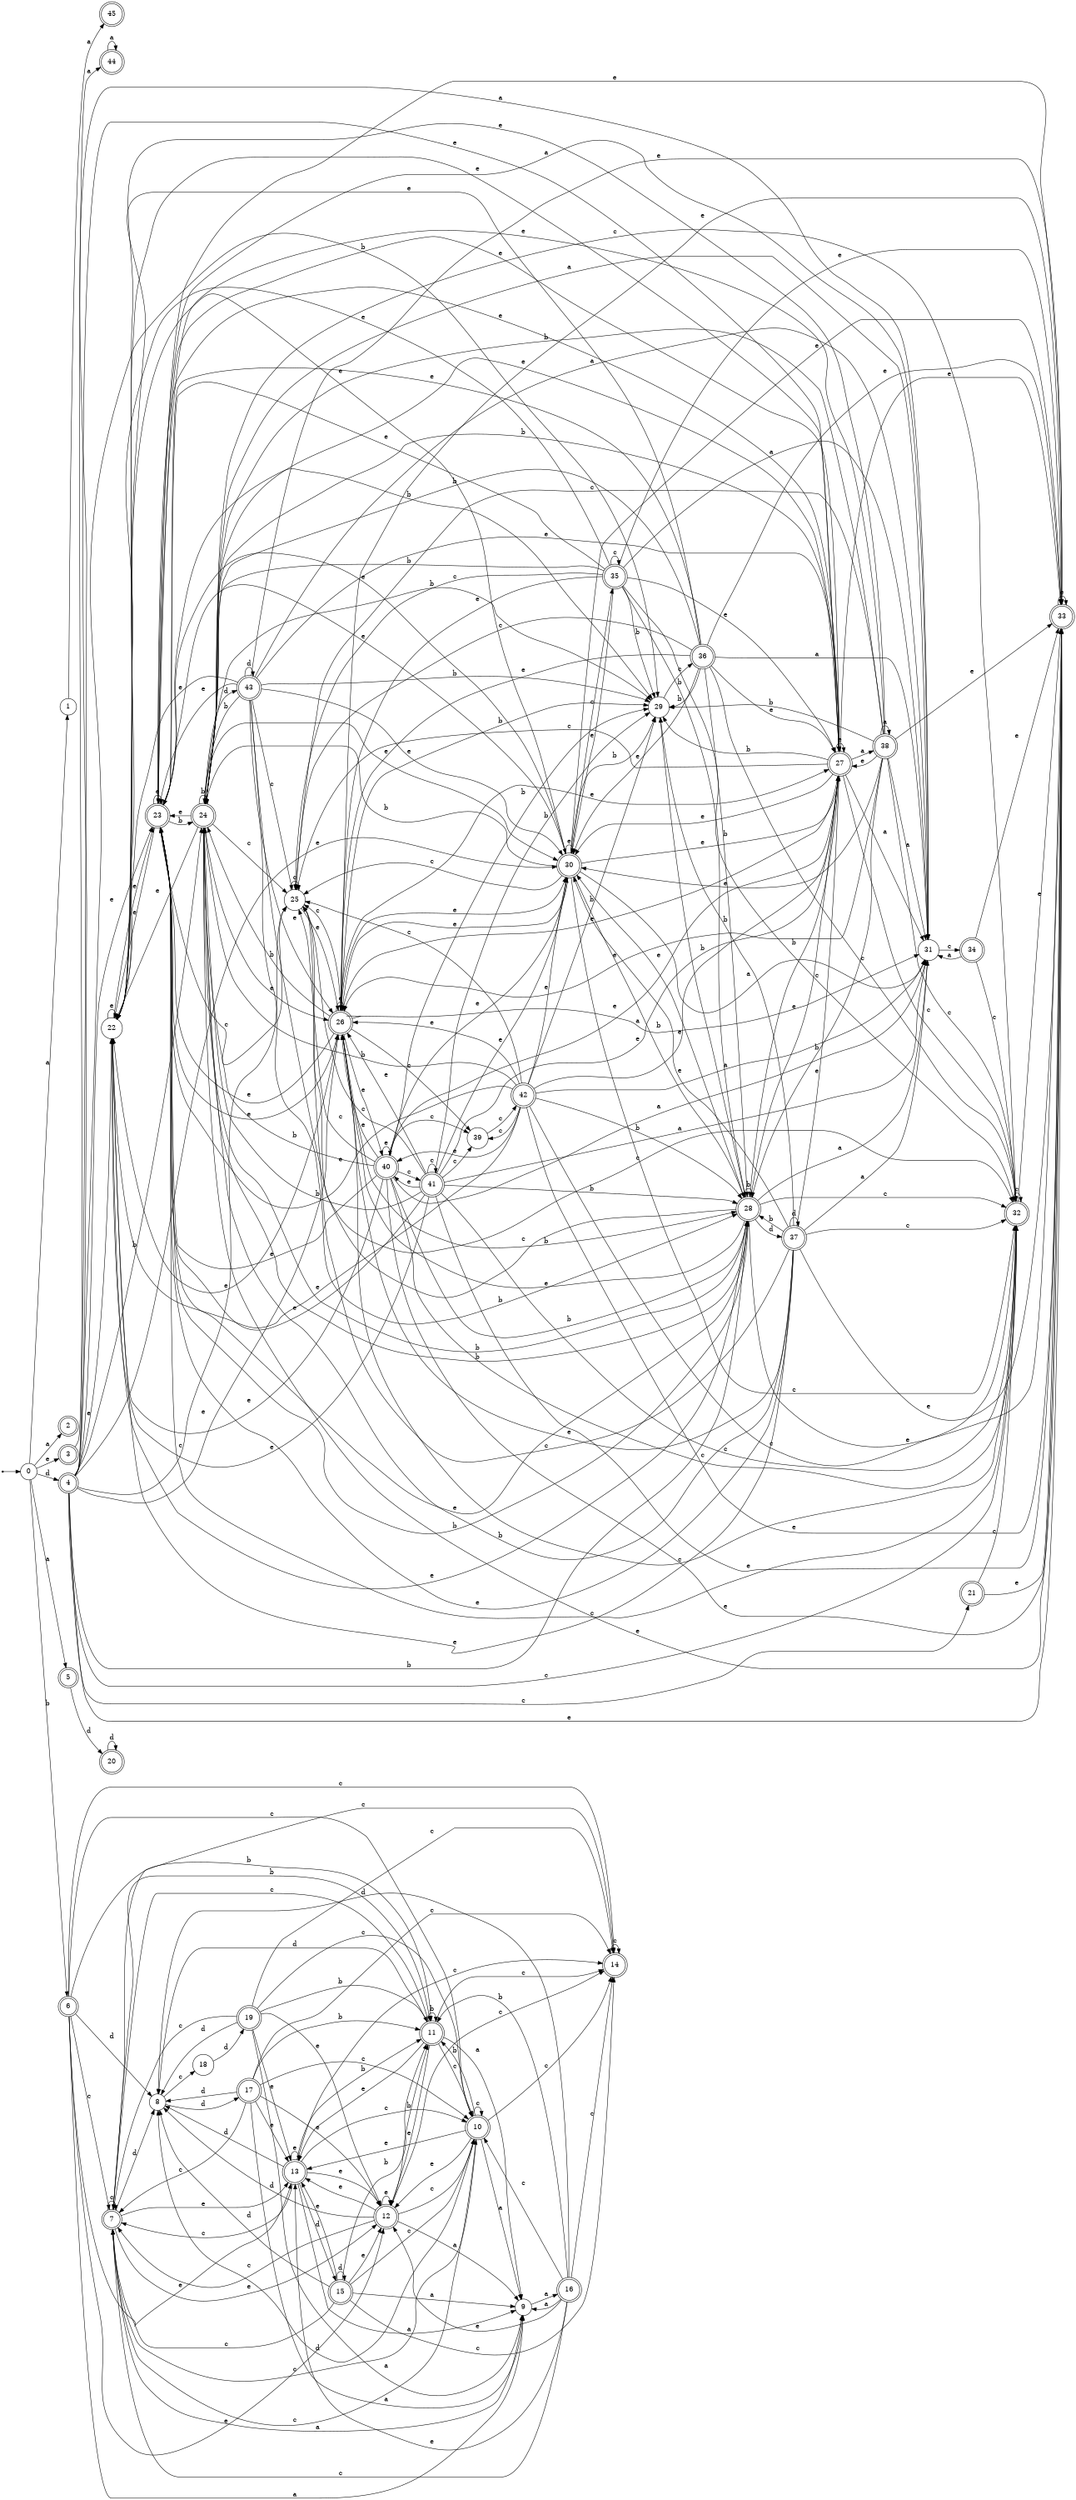 digraph finite_state_machine {
rankdir=LR;
size="20,20";
node [shape = point]; "dummy0"
node [shape = circle]; "0";
"dummy0" -> "0";
node [shape = circle]; "1";
node [shape = doublecircle]; "2";node [shape = doublecircle]; "3";node [shape = doublecircle]; "4";node [shape = doublecircle]; "5";node [shape = doublecircle]; "6";node [shape = doublecircle]; "7";node [shape = circle]; "8";
node [shape = circle]; "9";
node [shape = doublecircle]; "10";node [shape = doublecircle]; "11";node [shape = doublecircle]; "12";node [shape = doublecircle]; "13";node [shape = doublecircle]; "14";node [shape = doublecircle]; "15";node [shape = doublecircle]; "16";node [shape = doublecircle]; "17";node [shape = circle]; "18";
node [shape = doublecircle]; "19";node [shape = doublecircle]; "20";node [shape = doublecircle]; "21";node [shape = circle]; "22";
node [shape = doublecircle]; "23";node [shape = doublecircle]; "24";node [shape = circle]; "25";
node [shape = doublecircle]; "26";node [shape = doublecircle]; "27";node [shape = doublecircle]; "28";node [shape = circle]; "29";
node [shape = doublecircle]; "30";node [shape = circle]; "31";
node [shape = doublecircle]; "32";node [shape = doublecircle]; "33";node [shape = doublecircle]; "34";node [shape = doublecircle]; "35";node [shape = doublecircle]; "36";node [shape = doublecircle]; "37";node [shape = doublecircle]; "38";node [shape = circle]; "39";
node [shape = doublecircle]; "40";node [shape = doublecircle]; "41";node [shape = doublecircle]; "42";node [shape = doublecircle]; "43";node [shape = doublecircle]; "44";node [shape = doublecircle]; "45";"0" -> "1" [label = "a"];
 "0" -> "2" [label = "a"];
 "0" -> "5" [label = "a"];
 "0" -> "3" [label = "e"];
 "0" -> "4" [label = "d"];
 "0" -> "6" [label = "b"];
 "6" -> "10" [label = "c"];
 "6" -> "14" [label = "c"];
 "6" -> "7" [label = "c"];
 "6" -> "8" [label = "d"];
 "6" -> "9" [label = "a"];
 "6" -> "11" [label = "b"];
 "6" -> "12" [label = "e"];
 "6" -> "13" [label = "e"];
 "14" -> "14" [label = "c"];
 "13" -> "12" [label = "e"];
 "13" -> "13" [label = "e"];
 "13" -> "8" [label = "d"];
 "13" -> "15" [label = "d"];
 "13" -> "10" [label = "c"];
 "13" -> "14" [label = "c"];
 "13" -> "7" [label = "c"];
 "13" -> "9" [label = "a"];
 "13" -> "11" [label = "b"];
 "15" -> "8" [label = "d"];
 "15" -> "15" [label = "d"];
 "15" -> "12" [label = "e"];
 "15" -> "13" [label = "e"];
 "15" -> "10" [label = "c"];
 "15" -> "14" [label = "c"];
 "15" -> "7" [label = "c"];
 "15" -> "9" [label = "a"];
 "15" -> "11" [label = "b"];
 "12" -> "12" [label = "e"];
 "12" -> "13" [label = "e"];
 "12" -> "9" [label = "a"];
 "12" -> "10" [label = "c"];
 "12" -> "14" [label = "c"];
 "12" -> "7" [label = "c"];
 "12" -> "11" [label = "b"];
 "12" -> "8" [label = "d"];
 "11" -> "11" [label = "b"];
 "11" -> "9" [label = "a"];
 "11" -> "10" [label = "c"];
 "11" -> "14" [label = "c"];
 "11" -> "7" [label = "c"];
 "11" -> "12" [label = "e"];
 "11" -> "13" [label = "e"];
 "11" -> "8" [label = "d"];
 "10" -> "10" [label = "c"];
 "10" -> "14" [label = "c"];
 "10" -> "7" [label = "c"];
 "10" -> "9" [label = "a"];
 "10" -> "11" [label = "b"];
 "10" -> "12" [label = "e"];
 "10" -> "13" [label = "e"];
 "10" -> "8" [label = "d"];
 "9" -> "16" [label = "a"];
 "16" -> "9" [label = "a"];
 "16" -> "10" [label = "c"];
 "16" -> "14" [label = "c"];
 "16" -> "7" [label = "c"];
 "16" -> "11" [label = "b"];
 "16" -> "12" [label = "e"];
 "16" -> "13" [label = "e"];
 "16" -> "8" [label = "d"];
 "8" -> "17" [label = "d"];
 "8" -> "18" [label = "c"];
 "18" -> "19" [label = "d"];
 "19" -> "8" [label = "d"];
 "19" -> "10" [label = "c"];
 "19" -> "14" [label = "c"];
 "19" -> "7" [label = "c"];
 "19" -> "9" [label = "a"];
 "19" -> "11" [label = "b"];
 "19" -> "12" [label = "e"];
 "19" -> "13" [label = "e"];
 "17" -> "8" [label = "d"];
 "17" -> "10" [label = "c"];
 "17" -> "14" [label = "c"];
 "17" -> "7" [label = "c"];
 "17" -> "9" [label = "a"];
 "17" -> "11" [label = "b"];
 "17" -> "12" [label = "e"];
 "17" -> "13" [label = "e"];
 "7" -> "10" [label = "c"];
 "7" -> "14" [label = "c"];
 "7" -> "7" [label = "c"];
 "7" -> "8" [label = "d"];
 "7" -> "9" [label = "a"];
 "7" -> "11" [label = "b"];
 "7" -> "12" [label = "e"];
 "7" -> "13" [label = "e"];
 "5" -> "20" [label = "d"];
 "20" -> "20" [label = "d"];
 "4" -> "32" [label = "c"];
 "4" -> "25" [label = "c"];
 "4" -> "21" [label = "c"];
 "4" -> "33" [label = "e"];
 "4" -> "22" [label = "e"];
 "4" -> "23" [label = "e"];
 "4" -> "26" [label = "e"];
 "4" -> "27" [label = "e"];
 "4" -> "30" [label = "e"];
 "4" -> "24" [label = "b"];
 "4" -> "28" [label = "b"];
 "4" -> "29" [label = "b"];
 "4" -> "31" [label = "a"];
 "33" -> "33" [label = "e"];
 "32" -> "32" [label = "c"];
 "32" -> "33" [label = "e"];
 "31" -> "34" [label = "c"];
 "34" -> "31" [label = "a"];
 "34" -> "32" [label = "c"];
 "34" -> "33" [label = "e"];
 "30" -> "33" [label = "e"];
 "30" -> "22" [label = "e"];
 "30" -> "23" [label = "e"];
 "30" -> "26" [label = "e"];
 "30" -> "27" [label = "e"];
 "30" -> "30" [label = "e"];
 "30" -> "32" [label = "c"];
 "30" -> "25" [label = "c"];
 "30" -> "35" [label = "c"];
 "30" -> "24" [label = "b"];
 "30" -> "28" [label = "b"];
 "30" -> "29" [label = "b"];
 "30" -> "31" [label = "a"];
 "35" -> "32" [label = "c"];
 "35" -> "25" [label = "c"];
 "35" -> "35" [label = "c"];
 "35" -> "33" [label = "e"];
 "35" -> "22" [label = "e"];
 "35" -> "23" [label = "e"];
 "35" -> "26" [label = "e"];
 "35" -> "27" [label = "e"];
 "35" -> "30" [label = "e"];
 "35" -> "24" [label = "b"];
 "35" -> "28" [label = "b"];
 "35" -> "29" [label = "b"];
 "35" -> "31" [label = "a"];
 "29" -> "36" [label = "c"];
 "36" -> "24" [label = "b"];
 "36" -> "28" [label = "b"];
 "36" -> "29" [label = "b"];
 "36" -> "33" [label = "e"];
 "36" -> "22" [label = "e"];
 "36" -> "23" [label = "e"];
 "36" -> "26" [label = "e"];
 "36" -> "27" [label = "e"];
 "36" -> "30" [label = "e"];
 "36" -> "32" [label = "c"];
 "36" -> "25" [label = "c"];
 "36" -> "31" [label = "a"];
 "28" -> "24" [label = "b"];
 "28" -> "28" [label = "b"];
 "28" -> "29" [label = "b"];
 "28" -> "37" [label = "d"];
 "28" -> "33" [label = "e"];
 "28" -> "22" [label = "e"];
 "28" -> "23" [label = "e"];
 "28" -> "26" [label = "e"];
 "28" -> "27" [label = "e"];
 "28" -> "30" [label = "e"];
 "28" -> "32" [label = "c"];
 "28" -> "25" [label = "c"];
 "28" -> "31" [label = "a"];
 "37" -> "37" [label = "d"];
 "37" -> "24" [label = "b"];
 "37" -> "28" [label = "b"];
 "37" -> "29" [label = "b"];
 "37" -> "33" [label = "e"];
 "37" -> "22" [label = "e"];
 "37" -> "23" [label = "e"];
 "37" -> "26" [label = "e"];
 "37" -> "27" [label = "e"];
 "37" -> "30" [label = "e"];
 "37" -> "32" [label = "c"];
 "37" -> "25" [label = "c"];
 "37" -> "31" [label = "a"];
 "27" -> "33" [label = "e"];
 "27" -> "22" [label = "e"];
 "27" -> "23" [label = "e"];
 "27" -> "26" [label = "e"];
 "27" -> "27" [label = "e"];
 "27" -> "30" [label = "e"];
 "27" -> "38" [label = "a"];
 "27" -> "31" [label = "a"];
 "27" -> "24" [label = "b"];
 "27" -> "28" [label = "b"];
 "27" -> "29" [label = "b"];
 "27" -> "32" [label = "c"];
 "27" -> "25" [label = "c"];
 "38" -> "38" [label = "a"];
 "38" -> "31" [label = "a"];
 "38" -> "33" [label = "e"];
 "38" -> "22" [label = "e"];
 "38" -> "23" [label = "e"];
 "38" -> "26" [label = "e"];
 "38" -> "27" [label = "e"];
 "38" -> "30" [label = "e"];
 "38" -> "24" [label = "b"];
 "38" -> "28" [label = "b"];
 "38" -> "29" [label = "b"];
 "38" -> "32" [label = "c"];
 "38" -> "25" [label = "c"];
 "26" -> "33" [label = "e"];
 "26" -> "22" [label = "e"];
 "26" -> "23" [label = "e"];
 "26" -> "40" [label = "e"];
 "26" -> "26" [label = "e"];
 "26" -> "27" [label = "e"];
 "26" -> "30" [label = "e"];
 "26" -> "32" [label = "c"];
 "26" -> "25" [label = "c"];
 "26" -> "39" [label = "c"];
 "26" -> "24" [label = "b"];
 "26" -> "28" [label = "b"];
 "26" -> "29" [label = "b"];
 "26" -> "31" [label = "a"];
 "40" -> "33" [label = "e"];
 "40" -> "22" [label = "e"];
 "40" -> "23" [label = "e"];
 "40" -> "40" [label = "e"];
 "40" -> "26" [label = "e"];
 "40" -> "27" [label = "e"];
 "40" -> "30" [label = "e"];
 "40" -> "32" [label = "c"];
 "40" -> "41" [label = "c"];
 "40" -> "25" [label = "c"];
 "40" -> "39" [label = "c"];
 "40" -> "24" [label = "b"];
 "40" -> "28" [label = "b"];
 "40" -> "29" [label = "b"];
 "40" -> "31" [label = "a"];
 "41" -> "32" [label = "c"];
 "41" -> "41" [label = "c"];
 "41" -> "25" [label = "c"];
 "41" -> "39" [label = "c"];
 "41" -> "33" [label = "e"];
 "41" -> "22" [label = "e"];
 "41" -> "23" [label = "e"];
 "41" -> "40" [label = "e"];
 "41" -> "26" [label = "e"];
 "41" -> "27" [label = "e"];
 "41" -> "30" [label = "e"];
 "41" -> "24" [label = "b"];
 "41" -> "28" [label = "b"];
 "41" -> "29" [label = "b"];
 "41" -> "31" [label = "a"];
 "39" -> "42" [label = "c"];
 "42" -> "32" [label = "c"];
 "42" -> "25" [label = "c"];
 "42" -> "39" [label = "c"];
 "42" -> "33" [label = "e"];
 "42" -> "22" [label = "e"];
 "42" -> "23" [label = "e"];
 "42" -> "40" [label = "e"];
 "42" -> "26" [label = "e"];
 "42" -> "27" [label = "e"];
 "42" -> "30" [label = "e"];
 "42" -> "24" [label = "b"];
 "42" -> "28" [label = "b"];
 "42" -> "29" [label = "b"];
 "42" -> "31" [label = "a"];
 "25" -> "25" [label = "c"];
 "25" -> "26" [label = "e"];
 "24" -> "24" [label = "b"];
 "24" -> "28" [label = "b"];
 "24" -> "29" [label = "b"];
 "24" -> "43" [label = "d"];
 "24" -> "33" [label = "e"];
 "24" -> "22" [label = "e"];
 "24" -> "23" [label = "e"];
 "24" -> "26" [label = "e"];
 "24" -> "27" [label = "e"];
 "24" -> "30" [label = "e"];
 "24" -> "32" [label = "c"];
 "24" -> "25" [label = "c"];
 "24" -> "31" [label = "a"];
 "43" -> "43" [label = "d"];
 "43" -> "24" [label = "b"];
 "43" -> "28" [label = "b"];
 "43" -> "29" [label = "b"];
 "43" -> "33" [label = "e"];
 "43" -> "22" [label = "e"];
 "43" -> "23" [label = "e"];
 "43" -> "26" [label = "e"];
 "43" -> "27" [label = "e"];
 "43" -> "30" [label = "e"];
 "43" -> "32" [label = "c"];
 "43" -> "25" [label = "c"];
 "43" -> "31" [label = "a"];
 "23" -> "33" [label = "e"];
 "23" -> "22" [label = "e"];
 "23" -> "23" [label = "e"];
 "23" -> "26" [label = "e"];
 "23" -> "27" [label = "e"];
 "23" -> "30" [label = "e"];
 "23" -> "24" [label = "b"];
 "23" -> "28" [label = "b"];
 "23" -> "29" [label = "b"];
 "23" -> "32" [label = "c"];
 "23" -> "25" [label = "c"];
 "23" -> "31" [label = "a"];
 "22" -> "22" [label = "e"];
 "22" -> "23" [label = "e"];
 "21" -> "32" [label = "c"];
 "21" -> "33" [label = "e"];
 "3" -> "44" [label = "a"];
 "44" -> "44" [label = "a"];
 "1" -> "45" [label = "a"];
 }
